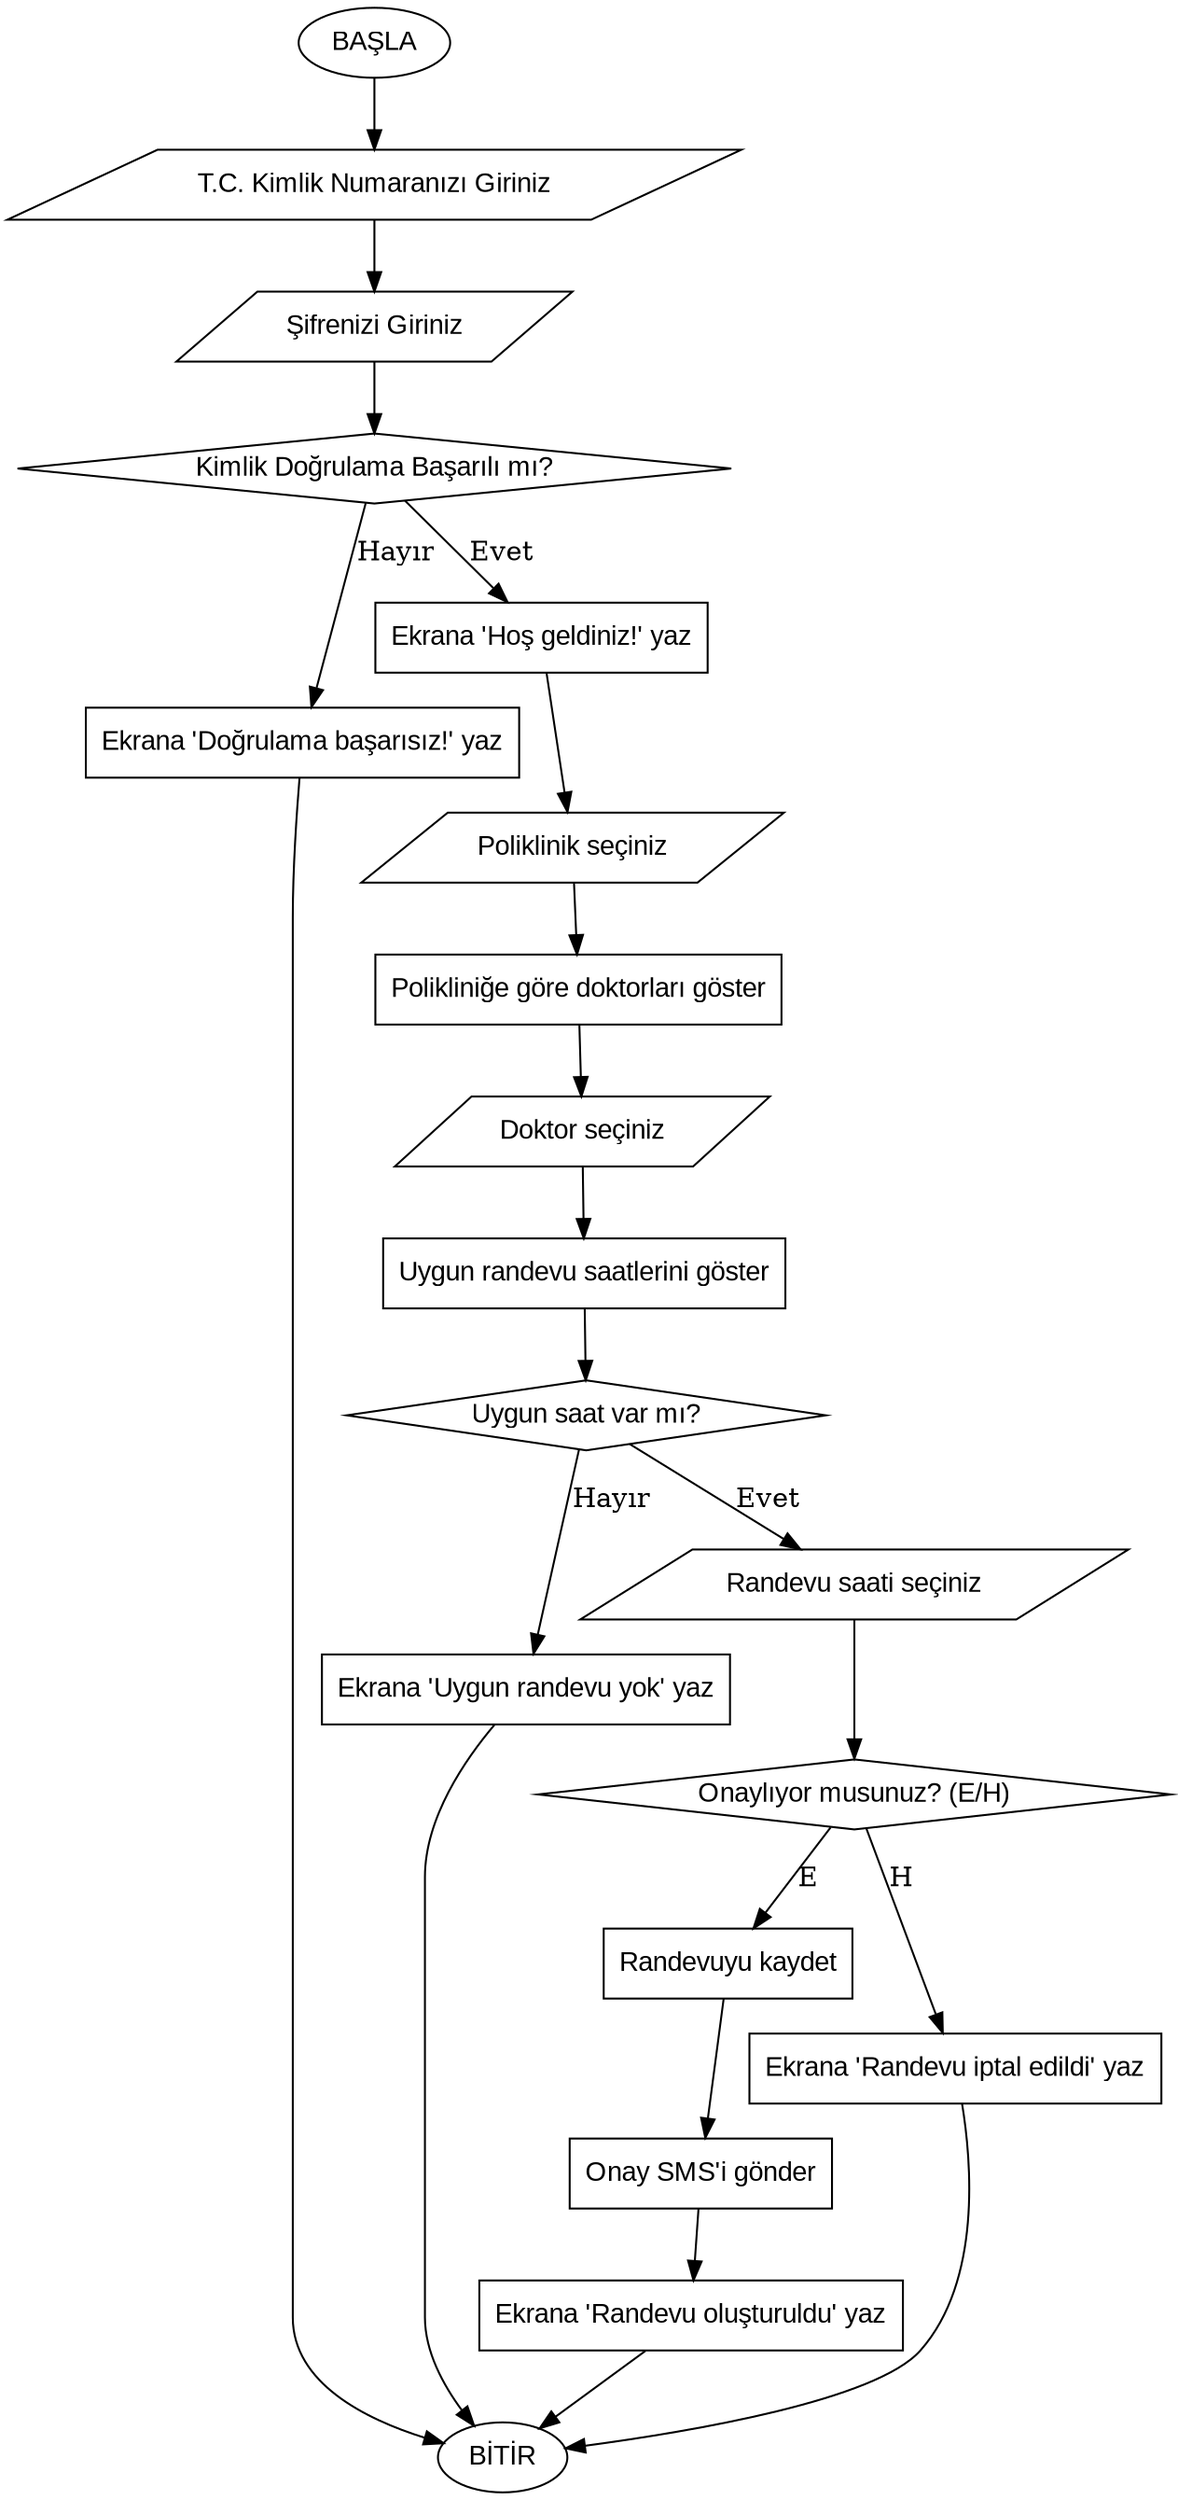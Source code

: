 digraph HastaneRandevuSistemi {
    rankdir=TB;
    node [fontname="Arial"];

    // --- Başlangıç ve Bitiş ---
    Start [shape=oval, label="BAŞLA"];
    End [shape=oval, label="BİTİR"];

    // --- Kimlik Doğrulama ---
    InputTC [shape=parallelogram, label="T.C. Kimlik Numaranızı Giriniz"];
    InputSifre [shape=parallelogram, label="Şifrenizi Giriniz"];
    CheckKimlik [shape=diamond, label="Kimlik Doğrulama Başarılı mı?"];
    FailAuth [shape=box, label="Ekrana 'Doğrulama başarısız!' yaz"];
    SuccessAuth [shape=box, label="Ekrana 'Hoş geldiniz!' yaz"];

    // --- Poliklinik Seçimi ---
    SelectPoliklinik [shape=parallelogram, label="Poliklinik seçiniz"];
    ShowDoctors [shape=box, label="Polikliniğe göre doktorları göster"];
    SelectDoctor [shape=parallelogram, label="Doktor seçiniz"];

    // --- Uygun Saat Seçimi ---
    ShowTimes [shape=box, label="Uygun randevu saatlerini göster"];
    CheckTimes [shape=diamond, label="Uygun saat var mı?"];
    NoTime [shape=box, label="Ekrana 'Uygun randevu yok' yaz"];

    SelectTime [shape=parallelogram, label="Randevu saati seçiniz"];
    Confirm [shape=diamond, label="Onaylıyor musunuz? (E/H)"];

    // --- Randevu Onayı ---
    SaveAppointment [shape=box, label="Randevuyu kaydet"];
    SendSMS [shape=box, label="Onay SMS'i gönder"];
    ShowSuccess [shape=box, label="Ekrana 'Randevu oluşturuldu' yaz"];
    Cancel [shape=box, label="Ekrana 'Randevu iptal edildi' yaz"];

    // --- Bağlantılar ---
    Start -> InputTC -> InputSifre -> CheckKimlik;
    CheckKimlik -> FailAuth [label="Hayır"];
    FailAuth -> End;
    CheckKimlik -> SuccessAuth [label="Evet"];
    SuccessAuth -> SelectPoliklinik -> ShowDoctors -> SelectDoctor -> ShowTimes -> CheckTimes;

    CheckTimes -> NoTime [label="Hayır"];
    NoTime -> End;
    CheckTimes -> SelectTime [label="Evet"];

    SelectTime -> Confirm;
    Confirm -> SaveAppointment [label="E"];
    SaveAppointment -> SendSMS -> ShowSuccess -> End;
    Confirm -> Cancel [label="H"];
    Cancel -> End;
}
